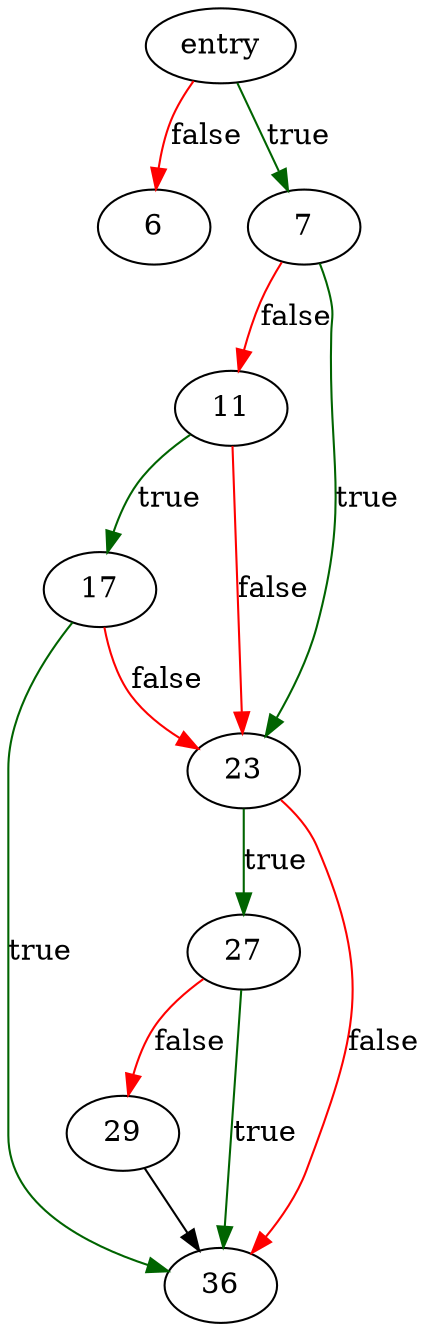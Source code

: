 digraph "cycle_check" {
	// Node definitions.
	2 [label=entry];
	6;
	7;
	11;
	17;
	23;
	27;
	29;
	36;

	// Edge definitions.
	2 -> 6 [
		color=red
		label=false
	];
	2 -> 7 [
		color=darkgreen
		label=true
	];
	7 -> 11 [
		color=red
		label=false
	];
	7 -> 23 [
		color=darkgreen
		label=true
	];
	11 -> 17 [
		color=darkgreen
		label=true
	];
	11 -> 23 [
		color=red
		label=false
	];
	17 -> 23 [
		color=red
		label=false
	];
	17 -> 36 [
		color=darkgreen
		label=true
	];
	23 -> 27 [
		color=darkgreen
		label=true
	];
	23 -> 36 [
		color=red
		label=false
	];
	27 -> 29 [
		color=red
		label=false
	];
	27 -> 36 [
		color=darkgreen
		label=true
	];
	29 -> 36;
}